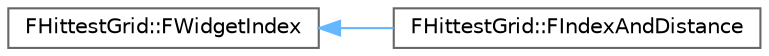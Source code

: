 digraph "Graphical Class Hierarchy"
{
 // INTERACTIVE_SVG=YES
 // LATEX_PDF_SIZE
  bgcolor="transparent";
  edge [fontname=Helvetica,fontsize=10,labelfontname=Helvetica,labelfontsize=10];
  node [fontname=Helvetica,fontsize=10,shape=box,height=0.2,width=0.4];
  rankdir="LR";
  Node0 [id="Node000000",label="FHittestGrid::FWidgetIndex",height=0.2,width=0.4,color="grey40", fillcolor="white", style="filled",URL="$d7/d4a/structFHittestGrid_1_1FWidgetIndex.html",tooltip=" "];
  Node0 -> Node1 [id="edge4043_Node000000_Node000001",dir="back",color="steelblue1",style="solid",tooltip=" "];
  Node1 [id="Node000001",label="FHittestGrid::FIndexAndDistance",height=0.2,width=0.4,color="grey40", fillcolor="white", style="filled",URL="$d7/d84/structFHittestGrid_1_1FIndexAndDistance.html",tooltip=" "];
}
